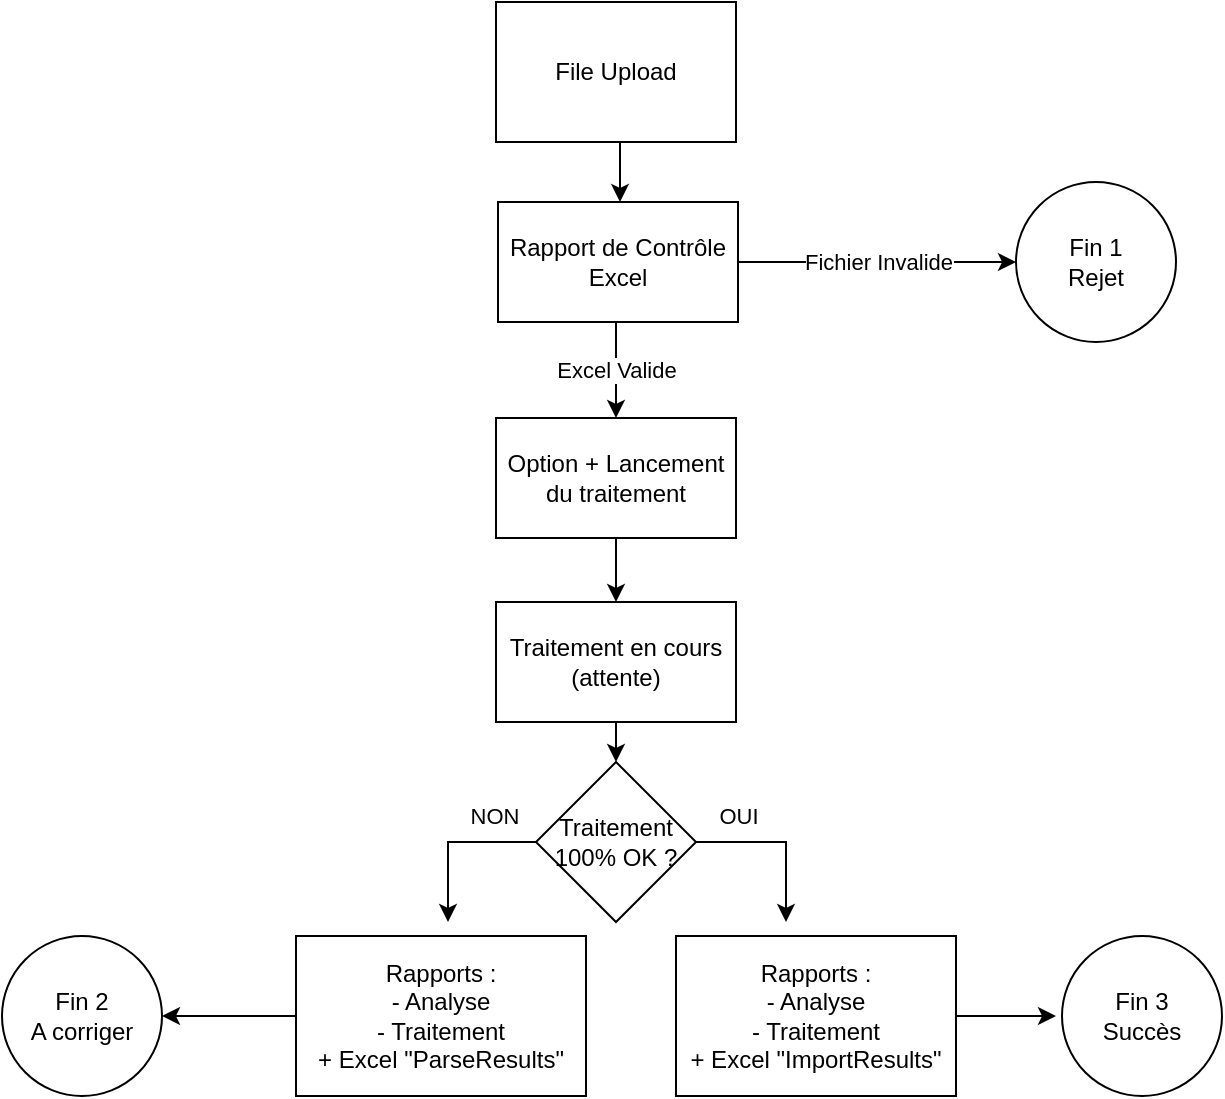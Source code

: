 <mxfile version="16.4.7" type="device"><diagram id="4UVPahDyf4iu8To8ODbl" name="Page-1"><mxGraphModel dx="1106" dy="585" grid="1" gridSize="10" guides="1" tooltips="1" connect="1" arrows="1" fold="1" page="1" pageScale="1" pageWidth="827" pageHeight="1169" math="0" shadow="0"><root><mxCell id="0"/><mxCell id="1" parent="0"/><mxCell id="TSUCbPAbVoKPbsh4vDsl-6" value="" style="edgeStyle=orthogonalEdgeStyle;rounded=0;orthogonalLoop=1;jettySize=auto;html=1;" edge="1" parent="1"><mxGeometry relative="1" as="geometry"><mxPoint x="422" y="110" as="sourcePoint"/><mxPoint x="422" y="140" as="targetPoint"/></mxGeometry></mxCell><mxCell id="TSUCbPAbVoKPbsh4vDsl-1" value="File Upload" style="rounded=0;whiteSpace=wrap;html=1;" vertex="1" parent="1"><mxGeometry x="360" y="40" width="120" height="70" as="geometry"/></mxCell><mxCell id="TSUCbPAbVoKPbsh4vDsl-2" value="Rapport de&amp;nbsp;Contrôle Excel" style="rounded=0;whiteSpace=wrap;html=1;" vertex="1" parent="1"><mxGeometry x="361" y="140" width="120" height="60" as="geometry"/></mxCell><mxCell id="TSUCbPAbVoKPbsh4vDsl-3" value="&lt;div&gt;&lt;span&gt;Rapports :&lt;/span&gt;&lt;/div&gt;- Analyse&lt;br&gt;- Traitement&lt;br&gt;+ Excel &quot;ParseResults&quot;" style="rounded=0;whiteSpace=wrap;html=1;align=center;" vertex="1" parent="1"><mxGeometry x="260" y="507" width="145" height="80" as="geometry"/></mxCell><mxCell id="TSUCbPAbVoKPbsh4vDsl-4" value="&lt;div&gt;&lt;span&gt;Rapports :&lt;/span&gt;&lt;/div&gt;- Analyse&lt;br&gt;- Traitement&lt;br&gt;+ Excel &quot;ImportResults&quot;" style="rounded=0;whiteSpace=wrap;html=1;align=center;" vertex="1" parent="1"><mxGeometry x="450" y="507" width="140" height="80" as="geometry"/></mxCell><mxCell id="TSUCbPAbVoKPbsh4vDsl-7" value="Fin 1&lt;br&gt;Rejet" style="ellipse;whiteSpace=wrap;html=1;aspect=fixed;" vertex="1" parent="1"><mxGeometry x="620" y="130" width="80" height="80" as="geometry"/></mxCell><mxCell id="TSUCbPAbVoKPbsh4vDsl-9" value="Fichier Invalide" style="endArrow=classic;html=1;rounded=0;entryX=0;entryY=0.5;entryDx=0;entryDy=0;exitX=1;exitY=0.5;exitDx=0;exitDy=0;" edge="1" parent="1" source="TSUCbPAbVoKPbsh4vDsl-2" target="TSUCbPAbVoKPbsh4vDsl-7"><mxGeometry relative="1" as="geometry"><mxPoint x="490" y="169.5" as="sourcePoint"/><mxPoint x="590" y="169.5" as="targetPoint"/></mxGeometry></mxCell><mxCell id="TSUCbPAbVoKPbsh4vDsl-19" value="Excel Valide" style="endArrow=classic;html=1;rounded=0;entryX=0.5;entryY=0;entryDx=0;entryDy=0;" edge="1" parent="1" target="TSUCbPAbVoKPbsh4vDsl-23"><mxGeometry relative="1" as="geometry"><mxPoint x="420" y="200" as="sourcePoint"/><mxPoint x="421" y="290" as="targetPoint"/></mxGeometry></mxCell><mxCell id="TSUCbPAbVoKPbsh4vDsl-23" value="Option + Lancement du traitement" style="rounded=0;whiteSpace=wrap;html=1;" vertex="1" parent="1"><mxGeometry x="360" y="248" width="120" height="60" as="geometry"/></mxCell><mxCell id="TSUCbPAbVoKPbsh4vDsl-24" value="Traitement 100% OK ?" style="rhombus;whiteSpace=wrap;html=1;" vertex="1" parent="1"><mxGeometry x="380" y="420" width="80" height="80" as="geometry"/></mxCell><mxCell id="TSUCbPAbVoKPbsh4vDsl-26" value="Traitement en cours (attente)" style="rounded=0;whiteSpace=wrap;html=1;" vertex="1" parent="1"><mxGeometry x="360" y="340" width="120" height="60" as="geometry"/></mxCell><mxCell id="TSUCbPAbVoKPbsh4vDsl-27" value="" style="endArrow=classic;html=1;rounded=0;entryX=0.5;entryY=0;entryDx=0;entryDy=0;exitX=0.5;exitY=1;exitDx=0;exitDy=0;" edge="1" parent="1" source="TSUCbPAbVoKPbsh4vDsl-23" target="TSUCbPAbVoKPbsh4vDsl-26"><mxGeometry width="50" height="50" relative="1" as="geometry"><mxPoint x="390" y="300" as="sourcePoint"/><mxPoint x="440" y="250" as="targetPoint"/></mxGeometry></mxCell><mxCell id="TSUCbPAbVoKPbsh4vDsl-30" value="Fin 3&lt;br&gt;Succès" style="ellipse;whiteSpace=wrap;html=1;aspect=fixed;" vertex="1" parent="1"><mxGeometry x="643" y="507" width="80" height="80" as="geometry"/></mxCell><mxCell id="TSUCbPAbVoKPbsh4vDsl-31" value="Fin 2&lt;br&gt;A corriger" style="ellipse;whiteSpace=wrap;html=1;aspect=fixed;" vertex="1" parent="1"><mxGeometry x="113" y="507" width="80" height="80" as="geometry"/></mxCell><mxCell id="TSUCbPAbVoKPbsh4vDsl-33" value="" style="endArrow=classic;html=1;rounded=0;exitX=1;exitY=0.5;exitDx=0;exitDy=0;" edge="1" parent="1" source="TSUCbPAbVoKPbsh4vDsl-4"><mxGeometry width="50" height="50" relative="1" as="geometry"><mxPoint x="633" y="477" as="sourcePoint"/><mxPoint x="640" y="547" as="targetPoint"/></mxGeometry></mxCell><mxCell id="TSUCbPAbVoKPbsh4vDsl-34" value="" style="endArrow=classic;html=1;rounded=0;exitX=0.5;exitY=1;exitDx=0;exitDy=0;entryX=0.5;entryY=0;entryDx=0;entryDy=0;" edge="1" parent="1" source="TSUCbPAbVoKPbsh4vDsl-26" target="TSUCbPAbVoKPbsh4vDsl-24"><mxGeometry width="50" height="50" relative="1" as="geometry"><mxPoint x="140" y="440" as="sourcePoint"/><mxPoint x="190" y="390" as="targetPoint"/></mxGeometry></mxCell><mxCell id="TSUCbPAbVoKPbsh4vDsl-35" value="" style="endArrow=classic;html=1;rounded=0;exitX=0;exitY=0.5;exitDx=0;exitDy=0;entryX=1;entryY=0.5;entryDx=0;entryDy=0;" edge="1" parent="1" source="TSUCbPAbVoKPbsh4vDsl-3" target="TSUCbPAbVoKPbsh4vDsl-31"><mxGeometry width="50" height="50" relative="1" as="geometry"><mxPoint x="403" y="377" as="sourcePoint"/><mxPoint x="453" y="327" as="targetPoint"/></mxGeometry></mxCell><mxCell id="TSUCbPAbVoKPbsh4vDsl-36" value="" style="endArrow=classic;html=1;rounded=0;" edge="1" parent="1"><mxGeometry relative="1" as="geometry"><mxPoint x="460" y="460" as="sourcePoint"/><mxPoint x="505" y="500" as="targetPoint"/><Array as="points"><mxPoint x="490" y="460"/><mxPoint x="505" y="460"/></Array></mxGeometry></mxCell><mxCell id="TSUCbPAbVoKPbsh4vDsl-37" value="OUI" style="edgeLabel;resizable=0;html=1;align=center;verticalAlign=middle;" connectable="0" vertex="1" parent="TSUCbPAbVoKPbsh4vDsl-36"><mxGeometry relative="1" as="geometry"><mxPoint x="-22" y="-13" as="offset"/></mxGeometry></mxCell><mxCell id="TSUCbPAbVoKPbsh4vDsl-45" value="" style="endArrow=classic;html=1;rounded=0;exitX=0;exitY=0.5;exitDx=0;exitDy=0;" edge="1" parent="1" source="TSUCbPAbVoKPbsh4vDsl-24"><mxGeometry relative="1" as="geometry"><mxPoint x="360" y="360" as="sourcePoint"/><mxPoint x="336" y="500" as="targetPoint"/><Array as="points"><mxPoint x="336" y="460"/></Array></mxGeometry></mxCell><mxCell id="TSUCbPAbVoKPbsh4vDsl-46" value="NON" style="edgeLabel;resizable=0;html=1;align=center;verticalAlign=middle;" connectable="0" vertex="1" parent="TSUCbPAbVoKPbsh4vDsl-45"><mxGeometry relative="1" as="geometry"><mxPoint x="21" y="-13" as="offset"/></mxGeometry></mxCell></root></mxGraphModel></diagram></mxfile>